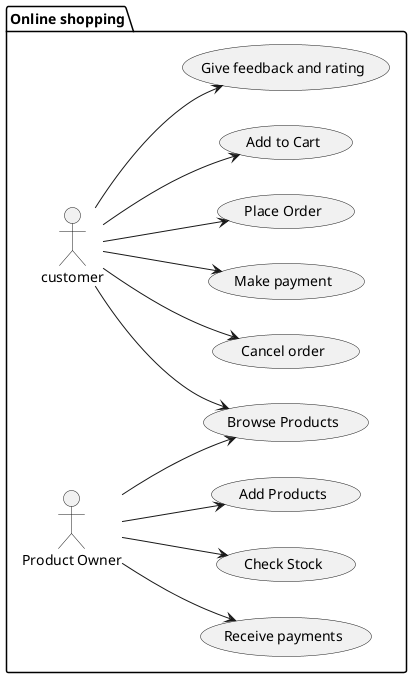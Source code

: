 @startuml
left to right direction
package "Online shopping" {
actor "customer" as pm
  actor "Product Owner" as po
  usecase "Make payment" as UC1
  usecase "Place Order" as UC2
  usecase "Add to Cart" as UC3
  usecase "Browse Products" as UC4
  usecase "Check Stock" as UC5
  usecase "Give feedback and rating" as UC6
  usecase "Cancel order" as UC7
  usecase "Add Products" as UC8
  usecase "Receive payments" as UC9
}
pm --> UC1
pm --> UC2
pm --> UC3
pm --> UC4
pm --> UC6
pm --> UC7
po --> UC5
po --> UC4
po --> UC8
po --> UC9
@enduml